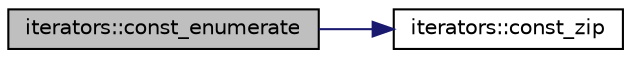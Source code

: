 digraph "iterators::const_enumerate"
{
 // INTERACTIVE_SVG=YES
 // LATEX_PDF_SIZE
  edge [fontname="Helvetica",fontsize="10",labelfontname="Helvetica",labelfontsize="10"];
  node [fontname="Helvetica",fontsize="10",shape=record];
  rankdir="LR";
  Node1 [label="iterators::const_enumerate",height=0.2,width=0.4,color="black", fillcolor="grey75", style="filled", fontcolor="black",tooltip=" "];
  Node1 -> Node2 [color="midnightblue",fontsize="10",style="solid",fontname="Helvetica"];
  Node2 [label="iterators::const_zip",height=0.2,width=0.4,color="black", fillcolor="white", style="filled",URL="$namespaceiterators.html#a12e6f5a7c31da947017d513b58e57dd4",tooltip=" "];
}
